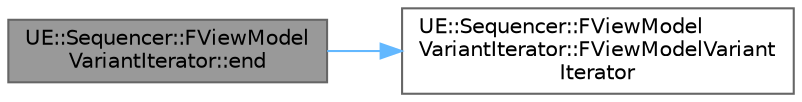 digraph "UE::Sequencer::FViewModelVariantIterator::end"
{
 // INTERACTIVE_SVG=YES
 // LATEX_PDF_SIZE
  bgcolor="transparent";
  edge [fontname=Helvetica,fontsize=10,labelfontname=Helvetica,labelfontsize=10];
  node [fontname=Helvetica,fontsize=10,shape=box,height=0.2,width=0.4];
  rankdir="LR";
  Node1 [id="Node000001",label="UE::Sequencer::FViewModel\lVariantIterator::end",height=0.2,width=0.4,color="gray40", fillcolor="grey60", style="filled", fontcolor="black",tooltip=" "];
  Node1 -> Node2 [id="edge1_Node000001_Node000002",color="steelblue1",style="solid",tooltip=" "];
  Node2 [id="Node000002",label="UE::Sequencer::FViewModel\lVariantIterator::FViewModelVariant\lIterator",height=0.2,width=0.4,color="grey40", fillcolor="white", style="filled",URL="$d1/d5e/structUE_1_1Sequencer_1_1FViewModelVariantIterator.html#ada18c05760e94e5d9c82671359e92f5a",tooltip=" "];
}
